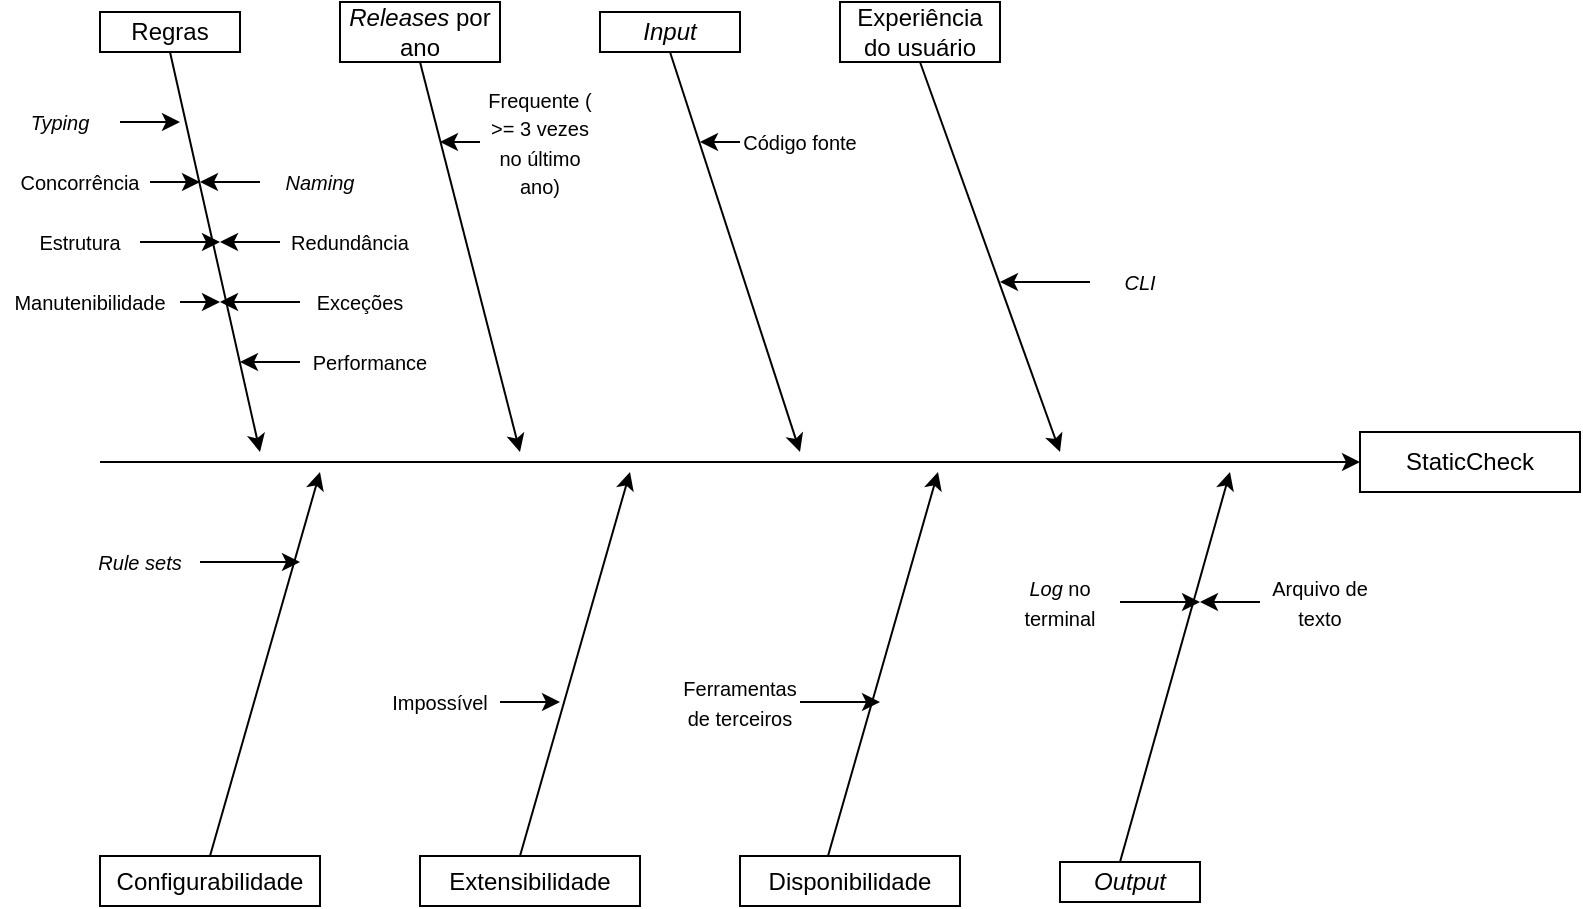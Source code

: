 <mxfile version="21.2.9" type="device">
  <diagram name="Página-1" id="SFaAdaLeswU1lWEI1o-6">
    <mxGraphModel dx="1434" dy="731" grid="1" gridSize="10" guides="1" tooltips="1" connect="1" arrows="1" fold="1" page="1" pageScale="1" pageWidth="827" pageHeight="1169" math="0" shadow="0">
      <root>
        <mxCell id="0" />
        <mxCell id="1" parent="0" />
        <mxCell id="u3kmKQPeAdHwH4gY3bJC-2" value="StaticCheck" style="rounded=0;whiteSpace=wrap;html=1;" parent="1" vertex="1">
          <mxGeometry x="680" y="360" width="110" height="30" as="geometry" />
        </mxCell>
        <mxCell id="u3kmKQPeAdHwH4gY3bJC-3" value="" style="endArrow=classic;html=1;rounded=0;entryX=0;entryY=0.5;entryDx=0;entryDy=0;" parent="1" target="u3kmKQPeAdHwH4gY3bJC-2" edge="1">
          <mxGeometry width="50" height="50" relative="1" as="geometry">
            <mxPoint x="50" y="375" as="sourcePoint" />
            <mxPoint x="440" y="370" as="targetPoint" />
          </mxGeometry>
        </mxCell>
        <mxCell id="u3kmKQPeAdHwH4gY3bJC-4" value="Regras" style="rounded=0;whiteSpace=wrap;html=1;" parent="1" vertex="1">
          <mxGeometry x="50" y="150" width="70" height="20" as="geometry" />
        </mxCell>
        <mxCell id="u3kmKQPeAdHwH4gY3bJC-5" value="&lt;i&gt;Releases&lt;/i&gt;&amp;nbsp;por ano" style="rounded=0;whiteSpace=wrap;html=1;" parent="1" vertex="1">
          <mxGeometry x="170" y="145" width="80" height="30" as="geometry" />
        </mxCell>
        <mxCell id="u3kmKQPeAdHwH4gY3bJC-7" value="&lt;i&gt;Input&lt;/i&gt;" style="rounded=0;whiteSpace=wrap;html=1;" parent="1" vertex="1">
          <mxGeometry x="300" y="150" width="70" height="20" as="geometry" />
        </mxCell>
        <mxCell id="u3kmKQPeAdHwH4gY3bJC-8" value="Configurabilidade" style="rounded=0;whiteSpace=wrap;html=1;" parent="1" vertex="1">
          <mxGeometry x="50" y="572" width="110" height="25" as="geometry" />
        </mxCell>
        <mxCell id="u3kmKQPeAdHwH4gY3bJC-10" value="Extensibilidade" style="rounded=0;whiteSpace=wrap;html=1;" parent="1" vertex="1">
          <mxGeometry x="210" y="572" width="110" height="25" as="geometry" />
        </mxCell>
        <mxCell id="u3kmKQPeAdHwH4gY3bJC-11" value="Disponibilidade" style="rounded=0;whiteSpace=wrap;html=1;" parent="1" vertex="1">
          <mxGeometry x="370" y="572" width="110" height="25" as="geometry" />
        </mxCell>
        <mxCell id="u3kmKQPeAdHwH4gY3bJC-12" value="Experiência do usuário" style="rounded=0;whiteSpace=wrap;html=1;" parent="1" vertex="1">
          <mxGeometry x="420" y="145" width="80" height="30" as="geometry" />
        </mxCell>
        <mxCell id="u3kmKQPeAdHwH4gY3bJC-13" value="&lt;i&gt;Output&lt;/i&gt;" style="rounded=0;whiteSpace=wrap;html=1;" parent="1" vertex="1">
          <mxGeometry x="530" y="575" width="70" height="20" as="geometry" />
        </mxCell>
        <mxCell id="u3kmKQPeAdHwH4gY3bJC-14" value="" style="endArrow=classic;html=1;rounded=0;exitX=0.5;exitY=1;exitDx=0;exitDy=0;" parent="1" source="u3kmKQPeAdHwH4gY3bJC-4" edge="1">
          <mxGeometry width="50" height="50" relative="1" as="geometry">
            <mxPoint x="390" y="420" as="sourcePoint" />
            <mxPoint x="130" y="370" as="targetPoint" />
          </mxGeometry>
        </mxCell>
        <mxCell id="u3kmKQPeAdHwH4gY3bJC-15" value="" style="endArrow=classic;html=1;rounded=0;exitX=0.5;exitY=1;exitDx=0;exitDy=0;" parent="1" source="u3kmKQPeAdHwH4gY3bJC-5" edge="1">
          <mxGeometry width="50" height="50" relative="1" as="geometry">
            <mxPoint x="390" y="420" as="sourcePoint" />
            <mxPoint x="260" y="370" as="targetPoint" />
          </mxGeometry>
        </mxCell>
        <mxCell id="u3kmKQPeAdHwH4gY3bJC-16" value="" style="endArrow=classic;html=1;rounded=0;exitX=0.5;exitY=1;exitDx=0;exitDy=0;" parent="1" source="u3kmKQPeAdHwH4gY3bJC-7" edge="1">
          <mxGeometry width="50" height="50" relative="1" as="geometry">
            <mxPoint x="390" y="420" as="sourcePoint" />
            <mxPoint x="400" y="370" as="targetPoint" />
          </mxGeometry>
        </mxCell>
        <mxCell id="u3kmKQPeAdHwH4gY3bJC-17" value="" style="endArrow=classic;html=1;rounded=0;exitX=0.5;exitY=1;exitDx=0;exitDy=0;" parent="1" source="u3kmKQPeAdHwH4gY3bJC-12" edge="1">
          <mxGeometry width="50" height="50" relative="1" as="geometry">
            <mxPoint x="390" y="420" as="sourcePoint" />
            <mxPoint x="530" y="370" as="targetPoint" />
          </mxGeometry>
        </mxCell>
        <mxCell id="u3kmKQPeAdHwH4gY3bJC-18" value="" style="endArrow=classic;html=1;rounded=0;exitX=0.5;exitY=0;exitDx=0;exitDy=0;" parent="1" source="u3kmKQPeAdHwH4gY3bJC-8" edge="1">
          <mxGeometry width="50" height="50" relative="1" as="geometry">
            <mxPoint x="390" y="420" as="sourcePoint" />
            <mxPoint x="160" y="380" as="targetPoint" />
          </mxGeometry>
        </mxCell>
        <mxCell id="u3kmKQPeAdHwH4gY3bJC-19" value="" style="endArrow=classic;html=1;rounded=0;exitX=0.5;exitY=0;exitDx=0;exitDy=0;" parent="1" edge="1">
          <mxGeometry width="50" height="50" relative="1" as="geometry">
            <mxPoint x="260" y="572" as="sourcePoint" />
            <mxPoint x="315" y="380" as="targetPoint" />
          </mxGeometry>
        </mxCell>
        <mxCell id="u3kmKQPeAdHwH4gY3bJC-20" value="" style="endArrow=classic;html=1;rounded=0;exitX=0.5;exitY=0;exitDx=0;exitDy=0;" parent="1" edge="1">
          <mxGeometry width="50" height="50" relative="1" as="geometry">
            <mxPoint x="414" y="572" as="sourcePoint" />
            <mxPoint x="469" y="380" as="targetPoint" />
          </mxGeometry>
        </mxCell>
        <mxCell id="u3kmKQPeAdHwH4gY3bJC-21" value="" style="endArrow=classic;html=1;rounded=0;exitX=0.5;exitY=0;exitDx=0;exitDy=0;" parent="1" edge="1">
          <mxGeometry width="50" height="50" relative="1" as="geometry">
            <mxPoint x="560" y="575" as="sourcePoint" />
            <mxPoint x="615" y="380" as="targetPoint" />
          </mxGeometry>
        </mxCell>
        <mxCell id="u3kmKQPeAdHwH4gY3bJC-36" style="edgeStyle=orthogonalEdgeStyle;rounded=0;orthogonalLoop=1;jettySize=auto;html=1;exitX=1;exitY=0.5;exitDx=0;exitDy=0;" parent="1" source="u3kmKQPeAdHwH4gY3bJC-24" edge="1">
          <mxGeometry relative="1" as="geometry">
            <mxPoint x="90" y="205" as="targetPoint" />
          </mxGeometry>
        </mxCell>
        <mxCell id="u3kmKQPeAdHwH4gY3bJC-24" value="&lt;font style=&quot;font-size: 10px;&quot;&gt;&lt;i&gt;Typing&lt;/i&gt;&lt;/font&gt;" style="text;html=1;strokeColor=none;fillColor=none;align=center;verticalAlign=middle;whiteSpace=wrap;rounded=0;" parent="1" vertex="1">
          <mxGeometry y="190" width="60" height="30" as="geometry" />
        </mxCell>
        <mxCell id="u3kmKQPeAdHwH4gY3bJC-43" style="edgeStyle=orthogonalEdgeStyle;rounded=0;orthogonalLoop=1;jettySize=auto;html=1;exitX=0;exitY=0.5;exitDx=0;exitDy=0;" parent="1" source="u3kmKQPeAdHwH4gY3bJC-25" edge="1">
          <mxGeometry relative="1" as="geometry">
            <mxPoint x="100" y="235" as="targetPoint" />
          </mxGeometry>
        </mxCell>
        <mxCell id="u3kmKQPeAdHwH4gY3bJC-25" value="&lt;font style=&quot;font-size: 10px;&quot;&gt;&lt;i&gt;Naming&lt;/i&gt;&lt;/font&gt;" style="text;html=1;strokeColor=none;fillColor=none;align=center;verticalAlign=middle;whiteSpace=wrap;rounded=0;" parent="1" vertex="1">
          <mxGeometry x="130" y="220" width="60" height="30" as="geometry" />
        </mxCell>
        <mxCell id="u3kmKQPeAdHwH4gY3bJC-35" style="edgeStyle=orthogonalEdgeStyle;rounded=0;orthogonalLoop=1;jettySize=auto;html=1;exitX=1;exitY=0.5;exitDx=0;exitDy=0;" parent="1" source="u3kmKQPeAdHwH4gY3bJC-26" edge="1">
          <mxGeometry relative="1" as="geometry">
            <mxPoint x="100" y="235" as="targetPoint" />
          </mxGeometry>
        </mxCell>
        <mxCell id="u3kmKQPeAdHwH4gY3bJC-26" value="&lt;font style=&quot;font-size: 10px;&quot;&gt;Concorrência&lt;/font&gt;" style="text;html=1;strokeColor=none;fillColor=none;align=center;verticalAlign=middle;whiteSpace=wrap;rounded=0;" parent="1" vertex="1">
          <mxGeometry x="5" y="220" width="70" height="30" as="geometry" />
        </mxCell>
        <mxCell id="u3kmKQPeAdHwH4gY3bJC-44" style="edgeStyle=orthogonalEdgeStyle;rounded=0;orthogonalLoop=1;jettySize=auto;html=1;exitX=0;exitY=0.5;exitDx=0;exitDy=0;" parent="1" source="u3kmKQPeAdHwH4gY3bJC-27" edge="1">
          <mxGeometry relative="1" as="geometry">
            <mxPoint x="110" y="265" as="targetPoint" />
          </mxGeometry>
        </mxCell>
        <mxCell id="u3kmKQPeAdHwH4gY3bJC-27" value="&lt;span style=&quot;font-size: 10px;&quot;&gt;Redundância&lt;/span&gt;" style="text;html=1;strokeColor=none;fillColor=none;align=center;verticalAlign=middle;whiteSpace=wrap;rounded=0;" parent="1" vertex="1">
          <mxGeometry x="140" y="250" width="70" height="30" as="geometry" />
        </mxCell>
        <mxCell id="u3kmKQPeAdHwH4gY3bJC-37" style="edgeStyle=orthogonalEdgeStyle;rounded=0;orthogonalLoop=1;jettySize=auto;html=1;exitX=1;exitY=0.5;exitDx=0;exitDy=0;" parent="1" source="u3kmKQPeAdHwH4gY3bJC-28" edge="1">
          <mxGeometry relative="1" as="geometry">
            <mxPoint x="110" y="265" as="targetPoint" />
          </mxGeometry>
        </mxCell>
        <mxCell id="u3kmKQPeAdHwH4gY3bJC-28" value="&lt;span style=&quot;font-size: 10px;&quot;&gt;Estrutura&lt;/span&gt;" style="text;html=1;strokeColor=none;fillColor=none;align=center;verticalAlign=middle;whiteSpace=wrap;rounded=0;" parent="1" vertex="1">
          <mxGeometry x="10" y="250" width="60" height="30" as="geometry" />
        </mxCell>
        <mxCell id="u3kmKQPeAdHwH4gY3bJC-48" style="edgeStyle=orthogonalEdgeStyle;rounded=0;orthogonalLoop=1;jettySize=auto;html=1;exitX=0;exitY=0.5;exitDx=0;exitDy=0;" parent="1" source="u3kmKQPeAdHwH4gY3bJC-29" edge="1">
          <mxGeometry relative="1" as="geometry">
            <mxPoint x="110" y="295" as="targetPoint" />
          </mxGeometry>
        </mxCell>
        <mxCell id="u3kmKQPeAdHwH4gY3bJC-29" value="&lt;span style=&quot;font-size: 10px;&quot;&gt;Exceções&lt;/span&gt;" style="text;html=1;strokeColor=none;fillColor=none;align=center;verticalAlign=middle;whiteSpace=wrap;rounded=0;" parent="1" vertex="1">
          <mxGeometry x="150" y="280" width="60" height="30" as="geometry" />
        </mxCell>
        <mxCell id="u3kmKQPeAdHwH4gY3bJC-40" style="edgeStyle=orthogonalEdgeStyle;rounded=0;orthogonalLoop=1;jettySize=auto;html=1;exitX=1;exitY=0.5;exitDx=0;exitDy=0;" parent="1" source="u3kmKQPeAdHwH4gY3bJC-30" edge="1">
          <mxGeometry relative="1" as="geometry">
            <mxPoint x="110" y="295" as="targetPoint" />
          </mxGeometry>
        </mxCell>
        <mxCell id="u3kmKQPeAdHwH4gY3bJC-30" value="&lt;font style=&quot;font-size: 10px;&quot;&gt;Manutenibilidade&lt;/font&gt;" style="text;html=1;strokeColor=none;fillColor=none;align=center;verticalAlign=middle;whiteSpace=wrap;rounded=0;" parent="1" vertex="1">
          <mxGeometry y="280" width="90" height="30" as="geometry" />
        </mxCell>
        <mxCell id="u3kmKQPeAdHwH4gY3bJC-47" style="edgeStyle=orthogonalEdgeStyle;rounded=0;orthogonalLoop=1;jettySize=auto;html=1;exitX=0;exitY=0.5;exitDx=0;exitDy=0;" parent="1" source="u3kmKQPeAdHwH4gY3bJC-33" edge="1">
          <mxGeometry relative="1" as="geometry">
            <mxPoint x="120" y="325" as="targetPoint" />
          </mxGeometry>
        </mxCell>
        <mxCell id="u3kmKQPeAdHwH4gY3bJC-33" value="&lt;span style=&quot;font-size: 10px;&quot;&gt;Performance&lt;/span&gt;" style="text;html=1;strokeColor=none;fillColor=none;align=center;verticalAlign=middle;whiteSpace=wrap;rounded=0;" parent="1" vertex="1">
          <mxGeometry x="150" y="310" width="70" height="30" as="geometry" />
        </mxCell>
        <mxCell id="u3kmKQPeAdHwH4gY3bJC-54" style="edgeStyle=orthogonalEdgeStyle;rounded=0;orthogonalLoop=1;jettySize=auto;html=1;exitX=0;exitY=0.5;exitDx=0;exitDy=0;" parent="1" source="u3kmKQPeAdHwH4gY3bJC-50" edge="1">
          <mxGeometry relative="1" as="geometry">
            <mxPoint x="220" y="215" as="targetPoint" />
          </mxGeometry>
        </mxCell>
        <mxCell id="u3kmKQPeAdHwH4gY3bJC-50" value="&lt;font style=&quot;font-size: 10px;&quot;&gt;Frequente ( &amp;gt;= 3 vezes no último ano)&lt;/font&gt;" style="text;html=1;strokeColor=none;fillColor=none;align=center;verticalAlign=middle;whiteSpace=wrap;rounded=0;" parent="1" vertex="1">
          <mxGeometry x="240" y="200" width="60" height="30" as="geometry" />
        </mxCell>
        <mxCell id="u3kmKQPeAdHwH4gY3bJC-60" style="edgeStyle=orthogonalEdgeStyle;rounded=0;orthogonalLoop=1;jettySize=auto;html=1;exitX=0;exitY=0.5;exitDx=0;exitDy=0;" parent="1" source="u3kmKQPeAdHwH4gY3bJC-58" edge="1">
          <mxGeometry relative="1" as="geometry">
            <mxPoint x="350" y="215" as="targetPoint" />
          </mxGeometry>
        </mxCell>
        <mxCell id="u3kmKQPeAdHwH4gY3bJC-58" value="&lt;font style=&quot;font-size: 10px;&quot;&gt;Código fonte&lt;/font&gt;" style="text;html=1;strokeColor=none;fillColor=none;align=center;verticalAlign=middle;whiteSpace=wrap;rounded=0;" parent="1" vertex="1">
          <mxGeometry x="370" y="200" width="60" height="30" as="geometry" />
        </mxCell>
        <mxCell id="u3kmKQPeAdHwH4gY3bJC-75" style="edgeStyle=orthogonalEdgeStyle;rounded=0;orthogonalLoop=1;jettySize=auto;html=1;exitX=0;exitY=0.5;exitDx=0;exitDy=0;" parent="1" source="u3kmKQPeAdHwH4gY3bJC-69" edge="1">
          <mxGeometry relative="1" as="geometry">
            <mxPoint x="500" y="285" as="targetPoint" />
          </mxGeometry>
        </mxCell>
        <mxCell id="u3kmKQPeAdHwH4gY3bJC-69" value="&lt;span style=&quot;font-size: 10px;&quot;&gt;&lt;i&gt;CLI&lt;/i&gt;&lt;/span&gt;" style="text;html=1;strokeColor=none;fillColor=none;align=center;verticalAlign=middle;whiteSpace=wrap;rounded=0;" parent="1" vertex="1">
          <mxGeometry x="545" y="270" width="50" height="30" as="geometry" />
        </mxCell>
        <mxCell id="u3kmKQPeAdHwH4gY3bJC-81" style="edgeStyle=orthogonalEdgeStyle;rounded=0;orthogonalLoop=1;jettySize=auto;html=1;exitX=1;exitY=0.5;exitDx=0;exitDy=0;" parent="1" source="u3kmKQPeAdHwH4gY3bJC-77" edge="1">
          <mxGeometry relative="1" as="geometry">
            <mxPoint x="150" y="425" as="targetPoint" />
          </mxGeometry>
        </mxCell>
        <mxCell id="u3kmKQPeAdHwH4gY3bJC-77" value="&lt;span style=&quot;font-size: 10px;&quot;&gt;&lt;i&gt;Rule sets&lt;/i&gt;&lt;/span&gt;" style="text;html=1;strokeColor=none;fillColor=none;align=center;verticalAlign=middle;whiteSpace=wrap;rounded=0;" parent="1" vertex="1">
          <mxGeometry x="40" y="410" width="60" height="30" as="geometry" />
        </mxCell>
        <mxCell id="u3kmKQPeAdHwH4gY3bJC-88" style="edgeStyle=orthogonalEdgeStyle;rounded=0;orthogonalLoop=1;jettySize=auto;html=1;exitX=1;exitY=0.5;exitDx=0;exitDy=0;" parent="1" source="u3kmKQPeAdHwH4gY3bJC-85" edge="1">
          <mxGeometry relative="1" as="geometry">
            <mxPoint x="280" y="495" as="targetPoint" />
          </mxGeometry>
        </mxCell>
        <mxCell id="u3kmKQPeAdHwH4gY3bJC-85" value="&lt;span style=&quot;font-size: 10px;&quot;&gt;Impossível&lt;/span&gt;" style="text;html=1;strokeColor=none;fillColor=none;align=center;verticalAlign=middle;whiteSpace=wrap;rounded=0;" parent="1" vertex="1">
          <mxGeometry x="190" y="480" width="60" height="30" as="geometry" />
        </mxCell>
        <mxCell id="u3kmKQPeAdHwH4gY3bJC-92" style="edgeStyle=orthogonalEdgeStyle;rounded=0;orthogonalLoop=1;jettySize=auto;html=1;exitX=1;exitY=0.5;exitDx=0;exitDy=0;" parent="1" source="u3kmKQPeAdHwH4gY3bJC-91" edge="1">
          <mxGeometry relative="1" as="geometry">
            <mxPoint x="440" y="495" as="targetPoint" />
          </mxGeometry>
        </mxCell>
        <mxCell id="u3kmKQPeAdHwH4gY3bJC-91" value="&lt;span style=&quot;font-size: 10px;&quot;&gt;Ferramentas de terceiros&lt;/span&gt;" style="text;html=1;strokeColor=none;fillColor=none;align=center;verticalAlign=middle;whiteSpace=wrap;rounded=0;" parent="1" vertex="1">
          <mxGeometry x="340" y="480" width="60" height="30" as="geometry" />
        </mxCell>
        <mxCell id="u3kmKQPeAdHwH4gY3bJC-94" style="edgeStyle=orthogonalEdgeStyle;rounded=0;orthogonalLoop=1;jettySize=auto;html=1;exitX=1;exitY=0.5;exitDx=0;exitDy=0;" parent="1" source="u3kmKQPeAdHwH4gY3bJC-93" edge="1">
          <mxGeometry relative="1" as="geometry">
            <mxPoint x="600" y="445" as="targetPoint" />
          </mxGeometry>
        </mxCell>
        <mxCell id="u3kmKQPeAdHwH4gY3bJC-93" value="&lt;span style=&quot;font-size: 10px;&quot;&gt;&lt;i&gt;Log&lt;/i&gt;&amp;nbsp;no terminal&lt;/span&gt;" style="text;html=1;strokeColor=none;fillColor=none;align=center;verticalAlign=middle;whiteSpace=wrap;rounded=0;" parent="1" vertex="1">
          <mxGeometry x="500" y="430" width="60" height="30" as="geometry" />
        </mxCell>
        <mxCell id="u3kmKQPeAdHwH4gY3bJC-99" style="edgeStyle=orthogonalEdgeStyle;rounded=0;orthogonalLoop=1;jettySize=auto;html=1;exitX=0;exitY=0.5;exitDx=0;exitDy=0;" parent="1" source="u3kmKQPeAdHwH4gY3bJC-98" edge="1">
          <mxGeometry relative="1" as="geometry">
            <mxPoint x="600" y="445" as="targetPoint" />
          </mxGeometry>
        </mxCell>
        <mxCell id="u3kmKQPeAdHwH4gY3bJC-98" value="&lt;span style=&quot;font-size: 10px;&quot;&gt;Arquivo de texto&lt;/span&gt;" style="text;html=1;strokeColor=none;fillColor=none;align=center;verticalAlign=middle;whiteSpace=wrap;rounded=0;" parent="1" vertex="1">
          <mxGeometry x="630" y="430" width="60" height="30" as="geometry" />
        </mxCell>
      </root>
    </mxGraphModel>
  </diagram>
</mxfile>
